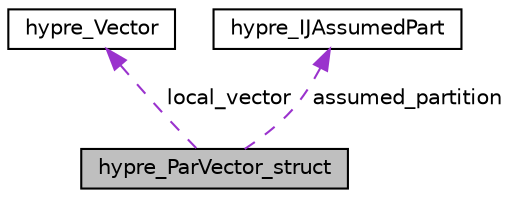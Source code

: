 digraph "hypre_ParVector_struct"
{
 // LATEX_PDF_SIZE
  edge [fontname="Helvetica",fontsize="10",labelfontname="Helvetica",labelfontsize="10"];
  node [fontname="Helvetica",fontsize="10",shape=record];
  Node1 [label="hypre_ParVector_struct",height=0.2,width=0.4,color="black", fillcolor="grey75", style="filled", fontcolor="black",tooltip=" "];
  Node2 -> Node1 [dir="back",color="darkorchid3",fontsize="10",style="dashed",label=" local_vector" ,fontname="Helvetica"];
  Node2 [label="hypre_Vector",height=0.2,width=0.4,color="black", fillcolor="white", style="filled",URL="$structhypre___vector.html",tooltip=" "];
  Node3 -> Node1 [dir="back",color="darkorchid3",fontsize="10",style="dashed",label=" assumed_partition" ,fontname="Helvetica"];
  Node3 [label="hypre_IJAssumedPart",height=0.2,width=0.4,color="black", fillcolor="white", style="filled",URL="$structhypre___i_j_assumed_part.html",tooltip=" "];
}
